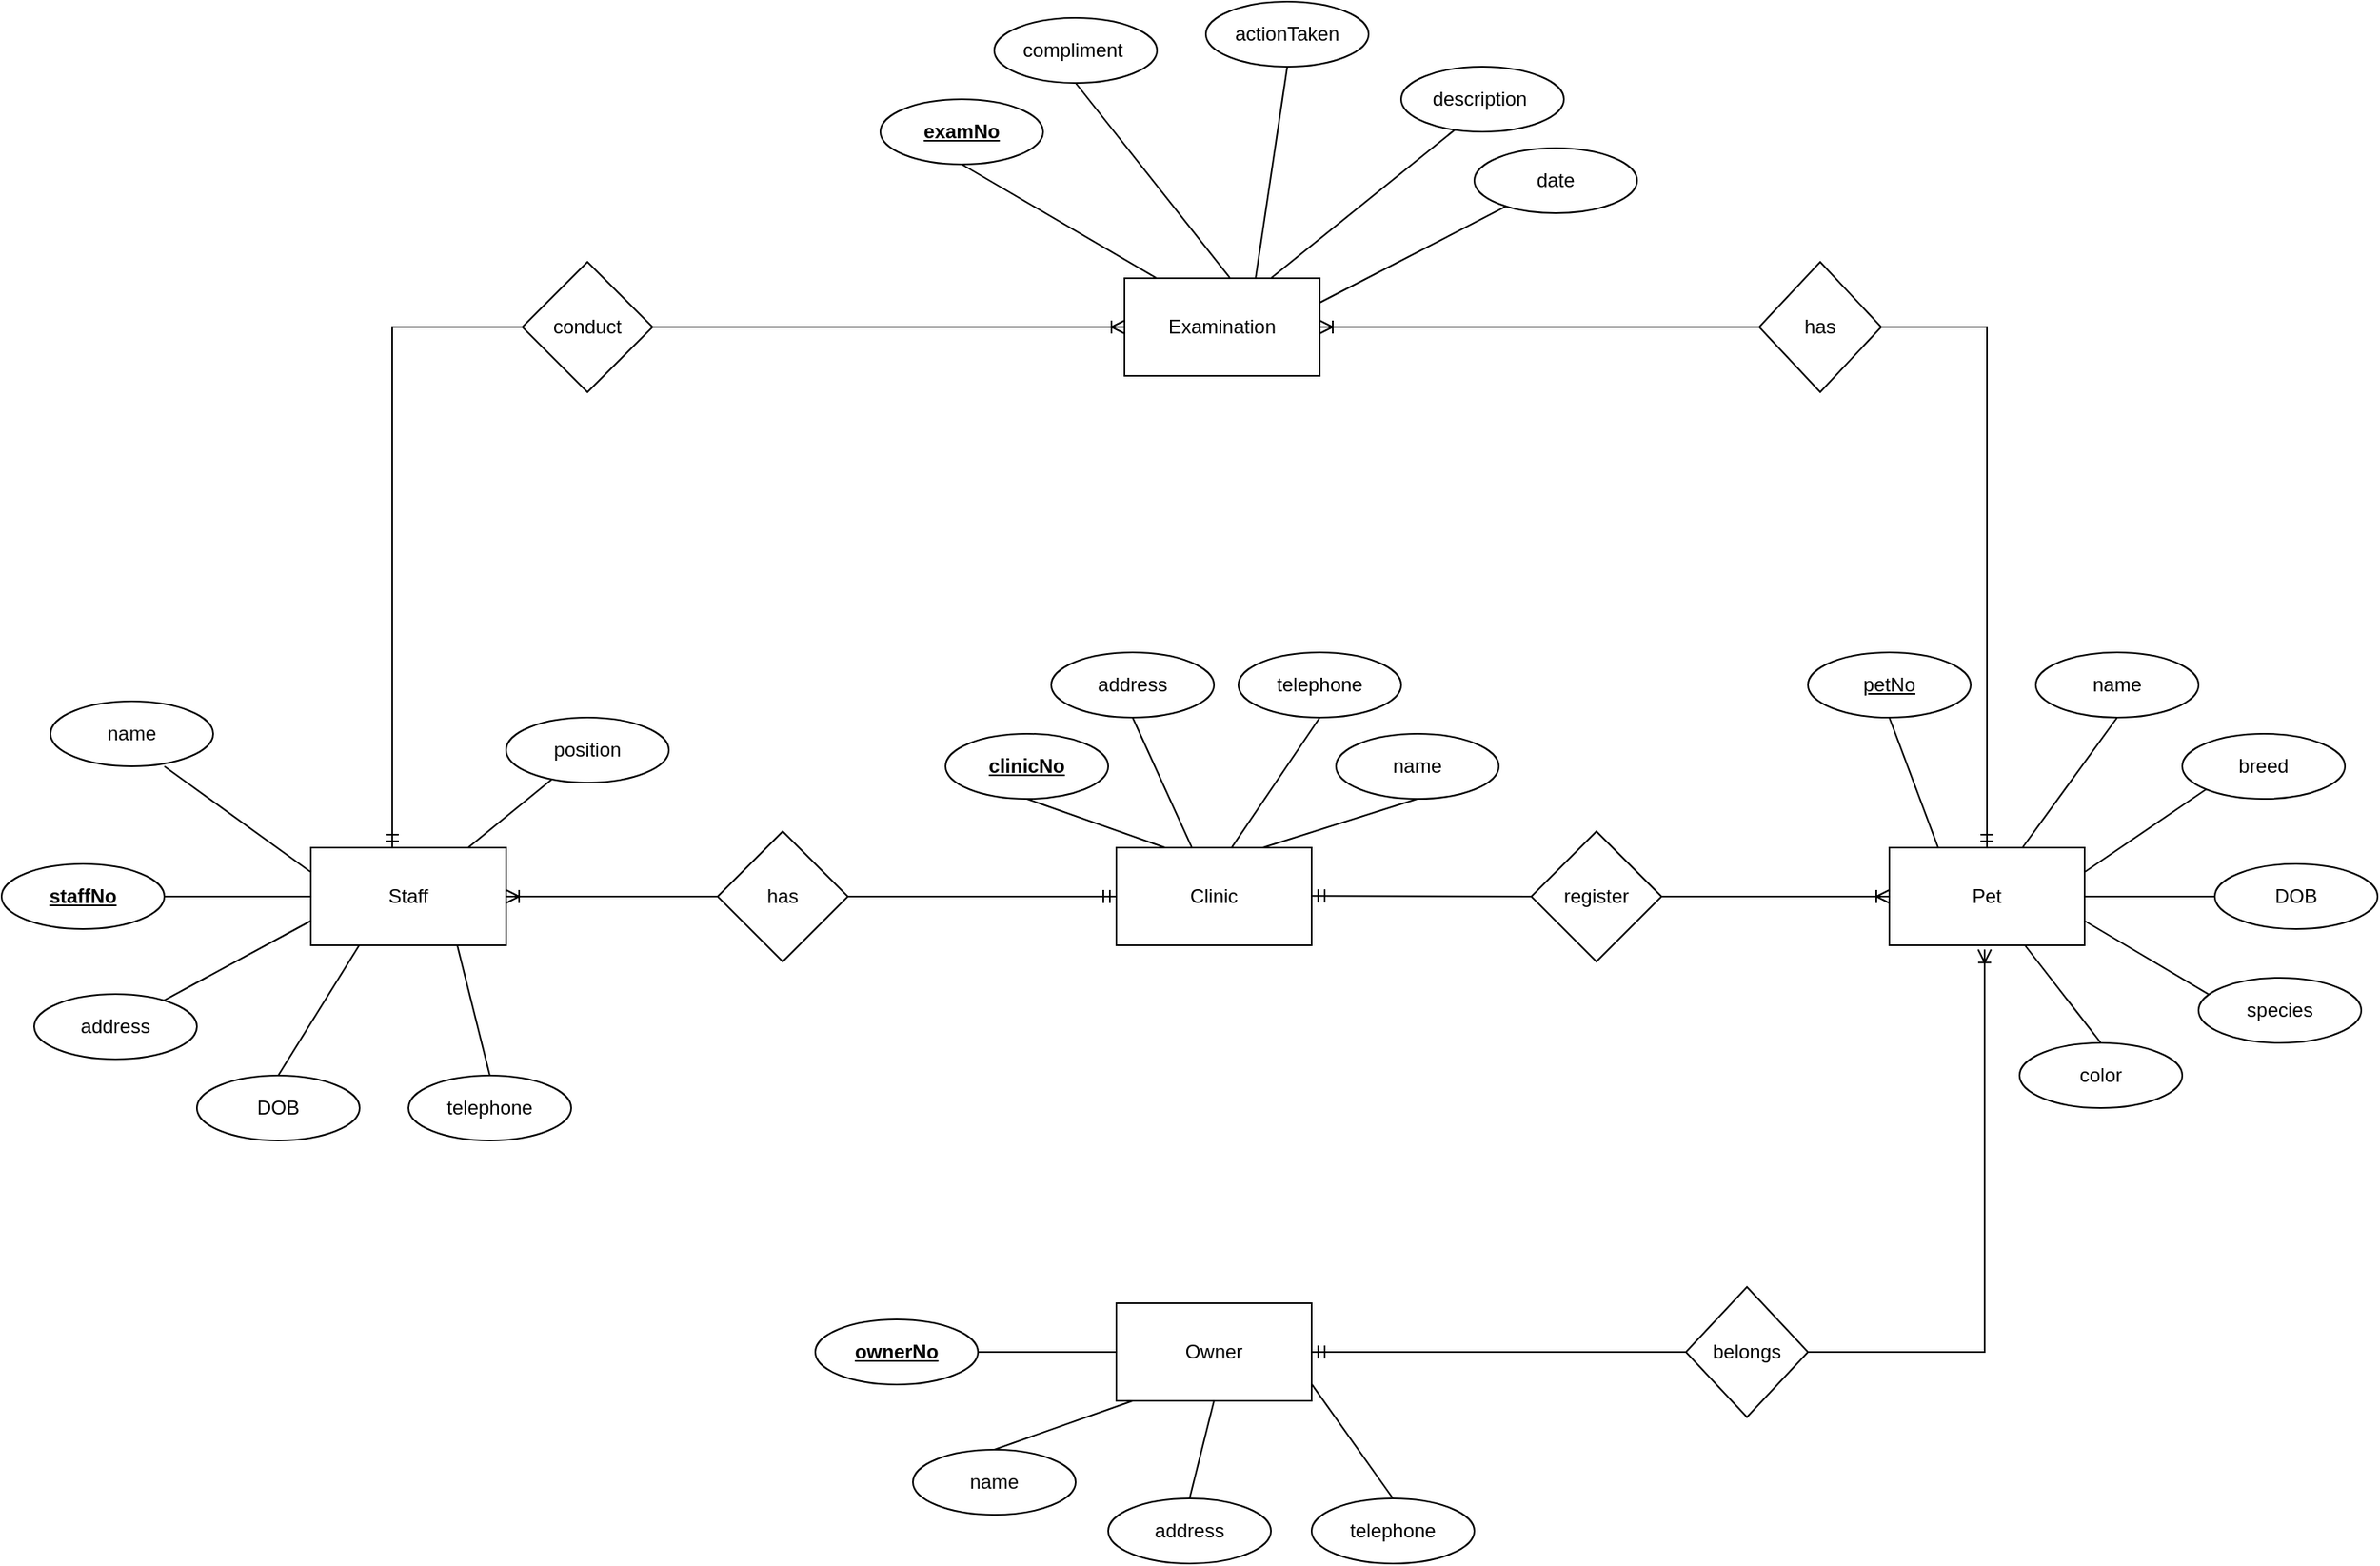 <mxfile version="24.7.17">
  <diagram name="Page-1" id="n89biHI8kfcjqRCVUZ1_">
    <mxGraphModel dx="2438" dy="2122" grid="1" gridSize="10" guides="1" tooltips="1" connect="1" arrows="1" fold="1" page="1" pageScale="1" pageWidth="850" pageHeight="1100" math="0" shadow="0">
      <root>
        <mxCell id="0" />
        <mxCell id="1" parent="0" />
        <mxCell id="NPTIdU-QoIQrwdJkLeSo-1" value="Clinic" style="rounded=0;whiteSpace=wrap;html=1;" parent="1" vertex="1">
          <mxGeometry x="365" y="370" width="120" height="60" as="geometry" />
        </mxCell>
        <mxCell id="NPTIdU-QoIQrwdJkLeSo-2" value="Staff" style="rounded=0;whiteSpace=wrap;html=1;" parent="1" vertex="1">
          <mxGeometry x="-130" y="370" width="120" height="60" as="geometry" />
        </mxCell>
        <mxCell id="NPTIdU-QoIQrwdJkLeSo-3" value="Pet" style="rounded=0;whiteSpace=wrap;html=1;" parent="1" vertex="1">
          <mxGeometry x="840" y="370" width="120" height="60" as="geometry" />
        </mxCell>
        <mxCell id="NPTIdU-QoIQrwdJkLeSo-5" value="Owner" style="rounded=0;whiteSpace=wrap;html=1;" parent="1" vertex="1">
          <mxGeometry x="365" y="650" width="120" height="60" as="geometry" />
        </mxCell>
        <mxCell id="NPTIdU-QoIQrwdJkLeSo-6" value="Examination" style="rounded=0;whiteSpace=wrap;html=1;" parent="1" vertex="1">
          <mxGeometry x="370" y="20" width="120" height="60" as="geometry" />
        </mxCell>
        <mxCell id="NPTIdU-QoIQrwdJkLeSo-8" value="" style="fontSize=12;html=1;endArrow=ERoneToMany;startArrow=none;rounded=0;entryX=1;entryY=0.5;entryDx=0;entryDy=0;exitX=0;exitY=0.5;exitDx=0;exitDy=0;endFill=0;startFill=0;" parent="1" source="C0Vpw6Wk0d-X_1QvhdIz-16" target="NPTIdU-QoIQrwdJkLeSo-2" edge="1">
          <mxGeometry width="100" height="100" relative="1" as="geometry">
            <mxPoint x="435" y="441" as="sourcePoint" />
            <mxPoint x="435" y="650" as="targetPoint" />
          </mxGeometry>
        </mxCell>
        <mxCell id="NPTIdU-QoIQrwdJkLeSo-9" value="" style="fontSize=12;html=1;endArrow=ERmandOne;startArrow=none;rounded=0;entryX=1;entryY=0.5;entryDx=0;entryDy=0;exitX=0;exitY=0.5;exitDx=0;exitDy=0;endFill=0;startFill=0;" parent="1" source="C0Vpw6Wk0d-X_1QvhdIz-24" edge="1">
          <mxGeometry width="100" height="100" relative="1" as="geometry">
            <mxPoint x="690" y="399.58" as="sourcePoint" />
            <mxPoint x="485" y="399.58" as="targetPoint" />
          </mxGeometry>
        </mxCell>
        <mxCell id="NPTIdU-QoIQrwdJkLeSo-10" value="" style="fontSize=12;html=1;endArrow=ERmandOne;startArrow=ERoneToMany;rounded=0;entryX=0.5;entryY=0;entryDx=0;entryDy=0;exitX=1;exitY=0.5;exitDx=0;exitDy=0;endFill=0;startFill=0;edgeStyle=orthogonalEdgeStyle;" parent="1" source="NPTIdU-QoIQrwdJkLeSo-6" target="NPTIdU-QoIQrwdJkLeSo-3" edge="1">
          <mxGeometry width="100" height="100" relative="1" as="geometry">
            <mxPoint x="700" y="409.58" as="sourcePoint" />
            <mxPoint x="495" y="409.58" as="targetPoint" />
            <Array as="points">
              <mxPoint x="900" y="50" />
            </Array>
          </mxGeometry>
        </mxCell>
        <mxCell id="NPTIdU-QoIQrwdJkLeSo-12" value="name" style="ellipse;whiteSpace=wrap;html=1;align=center;" parent="1" vertex="1">
          <mxGeometry x="500" y="300" width="100" height="40" as="geometry" />
        </mxCell>
        <mxCell id="NPTIdU-QoIQrwdJkLeSo-13" value="&lt;u&gt;&lt;b&gt;clinicNo&lt;/b&gt;&lt;/u&gt;" style="ellipse;whiteSpace=wrap;html=1;align=center;" parent="1" vertex="1">
          <mxGeometry x="260" y="300" width="100" height="40" as="geometry" />
        </mxCell>
        <mxCell id="NPTIdU-QoIQrwdJkLeSo-14" value="" style="endArrow=none;html=1;rounded=0;exitX=0.5;exitY=1;exitDx=0;exitDy=0;entryX=0.25;entryY=0;entryDx=0;entryDy=0;" parent="1" source="NPTIdU-QoIQrwdJkLeSo-13" target="NPTIdU-QoIQrwdJkLeSo-1" edge="1">
          <mxGeometry relative="1" as="geometry">
            <mxPoint x="470" y="270" as="sourcePoint" />
            <mxPoint x="630" y="270" as="targetPoint" />
          </mxGeometry>
        </mxCell>
        <mxCell id="NPTIdU-QoIQrwdJkLeSo-15" value="" style="endArrow=none;html=1;rounded=0;exitX=0.5;exitY=1;exitDx=0;exitDy=0;entryX=0.75;entryY=0;entryDx=0;entryDy=0;" parent="1" source="NPTIdU-QoIQrwdJkLeSo-12" target="NPTIdU-QoIQrwdJkLeSo-1" edge="1">
          <mxGeometry relative="1" as="geometry">
            <mxPoint x="350" y="310" as="sourcePoint" />
            <mxPoint x="405" y="380" as="targetPoint" />
          </mxGeometry>
        </mxCell>
        <mxCell id="NPTIdU-QoIQrwdJkLeSo-16" value="&lt;u&gt;&lt;b&gt;staffNo&lt;/b&gt;&lt;/u&gt;" style="ellipse;whiteSpace=wrap;html=1;align=center;" parent="1" vertex="1">
          <mxGeometry x="-320" y="380" width="100" height="40" as="geometry" />
        </mxCell>
        <mxCell id="NPTIdU-QoIQrwdJkLeSo-17" value="address" style="ellipse;whiteSpace=wrap;html=1;align=center;" parent="1" vertex="1">
          <mxGeometry x="-300" y="460" width="100" height="40" as="geometry" />
        </mxCell>
        <mxCell id="NPTIdU-QoIQrwdJkLeSo-18" value="DOB" style="ellipse;whiteSpace=wrap;html=1;align=center;" parent="1" vertex="1">
          <mxGeometry x="-200" y="510" width="100" height="40" as="geometry" />
        </mxCell>
        <mxCell id="NPTIdU-QoIQrwdJkLeSo-19" value="name" style="ellipse;whiteSpace=wrap;html=1;align=center;" parent="1" vertex="1">
          <mxGeometry x="-290" y="280" width="100" height="40" as="geometry" />
        </mxCell>
        <mxCell id="NPTIdU-QoIQrwdJkLeSo-21" value="position" style="ellipse;whiteSpace=wrap;html=1;align=center;" parent="1" vertex="1">
          <mxGeometry x="-10" y="290" width="100" height="40" as="geometry" />
        </mxCell>
        <mxCell id="NPTIdU-QoIQrwdJkLeSo-22" value="" style="endArrow=none;html=1;rounded=0;exitX=1;exitY=0.5;exitDx=0;exitDy=0;" parent="1" source="NPTIdU-QoIQrwdJkLeSo-16" edge="1">
          <mxGeometry relative="1" as="geometry">
            <mxPoint x="180" y="310" as="sourcePoint" />
            <mxPoint x="-130" y="400" as="targetPoint" />
          </mxGeometry>
        </mxCell>
        <mxCell id="NPTIdU-QoIQrwdJkLeSo-23" value="" style="endArrow=none;html=1;rounded=0;exitX=0.7;exitY=1;exitDx=0;exitDy=0;exitPerimeter=0;entryX=0;entryY=0.25;entryDx=0;entryDy=0;" parent="1" source="NPTIdU-QoIQrwdJkLeSo-19" target="NPTIdU-QoIQrwdJkLeSo-2" edge="1">
          <mxGeometry relative="1" as="geometry">
            <mxPoint x="-210" y="410" as="sourcePoint" />
            <mxPoint x="-120" y="410" as="targetPoint" />
          </mxGeometry>
        </mxCell>
        <mxCell id="NPTIdU-QoIQrwdJkLeSo-24" value="" style="endArrow=none;html=1;rounded=0;entryX=0;entryY=0.75;entryDx=0;entryDy=0;" parent="1" source="NPTIdU-QoIQrwdJkLeSo-17" target="NPTIdU-QoIQrwdJkLeSo-2" edge="1">
          <mxGeometry relative="1" as="geometry">
            <mxPoint x="-210" y="330" as="sourcePoint" />
            <mxPoint x="-120" y="395" as="targetPoint" />
          </mxGeometry>
        </mxCell>
        <mxCell id="NPTIdU-QoIQrwdJkLeSo-26" value="" style="endArrow=none;html=1;rounded=0;exitX=0.5;exitY=1;exitDx=0;exitDy=0;entryX=0.5;entryY=0;entryDx=0;entryDy=0;" parent="1" edge="1" target="NPTIdU-QoIQrwdJkLeSo-18">
          <mxGeometry relative="1" as="geometry">
            <mxPoint x="-100.28" y="430" as="sourcePoint" />
            <mxPoint x="-100" y="490" as="targetPoint" />
          </mxGeometry>
        </mxCell>
        <mxCell id="NPTIdU-QoIQrwdJkLeSo-27" value="" style="endArrow=none;html=1;rounded=0;" parent="1" source="NPTIdU-QoIQrwdJkLeSo-21" target="NPTIdU-QoIQrwdJkLeSo-2" edge="1">
          <mxGeometry relative="1" as="geometry">
            <mxPoint x="-90.28" y="440" as="sourcePoint" />
            <mxPoint x="-90" y="500" as="targetPoint" />
          </mxGeometry>
        </mxCell>
        <mxCell id="NPTIdU-QoIQrwdJkLeSo-28" value="&lt;u&gt;petNo&lt;/u&gt;" style="ellipse;whiteSpace=wrap;html=1;align=center;" parent="1" vertex="1">
          <mxGeometry x="790" y="250" width="100" height="40" as="geometry" />
        </mxCell>
        <mxCell id="NPTIdU-QoIQrwdJkLeSo-29" value="name" style="ellipse;whiteSpace=wrap;html=1;align=center;" parent="1" vertex="1">
          <mxGeometry x="930" y="250" width="100" height="40" as="geometry" />
        </mxCell>
        <mxCell id="NPTIdU-QoIQrwdJkLeSo-30" value="" style="endArrow=none;html=1;rounded=0;exitX=0.5;exitY=1;exitDx=0;exitDy=0;entryX=0.25;entryY=0;entryDx=0;entryDy=0;" parent="1" target="NPTIdU-QoIQrwdJkLeSo-3" edge="1">
          <mxGeometry relative="1" as="geometry">
            <mxPoint x="840" y="290" as="sourcePoint" />
            <mxPoint x="895" y="360" as="targetPoint" />
          </mxGeometry>
        </mxCell>
        <mxCell id="NPTIdU-QoIQrwdJkLeSo-31" value="" style="endArrow=none;html=1;rounded=0;exitX=0.5;exitY=1;exitDx=0;exitDy=0;" parent="1" source="NPTIdU-QoIQrwdJkLeSo-29" target="NPTIdU-QoIQrwdJkLeSo-3" edge="1">
          <mxGeometry relative="1" as="geometry">
            <mxPoint x="850" y="300" as="sourcePoint" />
            <mxPoint x="880" y="380" as="targetPoint" />
          </mxGeometry>
        </mxCell>
        <mxCell id="NPTIdU-QoIQrwdJkLeSo-45" value="name" style="ellipse;whiteSpace=wrap;html=1;align=center;" parent="1" vertex="1">
          <mxGeometry x="240" y="740" width="100" height="40" as="geometry" />
        </mxCell>
        <mxCell id="NPTIdU-QoIQrwdJkLeSo-46" value="address" style="ellipse;whiteSpace=wrap;html=1;align=center;" parent="1" vertex="1">
          <mxGeometry x="360" y="770" width="100" height="40" as="geometry" />
        </mxCell>
        <mxCell id="NPTIdU-QoIQrwdJkLeSo-47" value="telephone" style="ellipse;whiteSpace=wrap;html=1;align=center;" parent="1" vertex="1">
          <mxGeometry x="485" y="770" width="100" height="40" as="geometry" />
        </mxCell>
        <mxCell id="NPTIdU-QoIQrwdJkLeSo-48" value="&lt;u&gt;&lt;b&gt;ownerNo&lt;/b&gt;&lt;/u&gt;" style="ellipse;whiteSpace=wrap;html=1;align=center;" parent="1" vertex="1">
          <mxGeometry x="180" y="660" width="100" height="40" as="geometry" />
        </mxCell>
        <mxCell id="NPTIdU-QoIQrwdJkLeSo-49" value="" style="endArrow=none;html=1;rounded=0;exitX=1;exitY=0.5;exitDx=0;exitDy=0;entryX=0;entryY=0.5;entryDx=0;entryDy=0;" parent="1" target="NPTIdU-QoIQrwdJkLeSo-5" edge="1" source="NPTIdU-QoIQrwdJkLeSo-48">
          <mxGeometry relative="1" as="geometry">
            <mxPoint x="300" y="699.82" as="sourcePoint" />
            <mxPoint x="340" y="700" as="targetPoint" />
          </mxGeometry>
        </mxCell>
        <mxCell id="NPTIdU-QoIQrwdJkLeSo-50" value="" style="endArrow=none;html=1;rounded=0;exitX=0.5;exitY=0;exitDx=0;exitDy=0;entryX=-0.004;entryY=0.835;entryDx=0;entryDy=0;entryPerimeter=0;" parent="1" source="NPTIdU-QoIQrwdJkLeSo-45" edge="1">
          <mxGeometry relative="1" as="geometry">
            <mxPoint x="310" y="709.82" as="sourcePoint" />
            <mxPoint x="375" y="710" as="targetPoint" />
          </mxGeometry>
        </mxCell>
        <mxCell id="NPTIdU-QoIQrwdJkLeSo-51" value="" style="endArrow=none;html=1;rounded=0;exitX=0.5;exitY=0;exitDx=0;exitDy=0;entryX=0.5;entryY=1;entryDx=0;entryDy=0;" parent="1" source="NPTIdU-QoIQrwdJkLeSo-46" target="NPTIdU-QoIQrwdJkLeSo-5" edge="1">
          <mxGeometry relative="1" as="geometry">
            <mxPoint x="360" y="770" as="sourcePoint" />
            <mxPoint x="470" y="712" as="targetPoint" />
          </mxGeometry>
        </mxCell>
        <mxCell id="NPTIdU-QoIQrwdJkLeSo-52" value="" style="endArrow=none;html=1;rounded=0;exitX=1;exitY=0.5;exitDx=0;exitDy=0;entryX=0.5;entryY=0;entryDx=0;entryDy=0;" parent="1" edge="1" target="NPTIdU-QoIQrwdJkLeSo-47">
          <mxGeometry relative="1" as="geometry">
            <mxPoint x="485" y="699.69" as="sourcePoint" />
            <mxPoint x="550" y="699.87" as="targetPoint" />
          </mxGeometry>
        </mxCell>
        <mxCell id="C0Vpw6Wk0d-X_1QvhdIz-1" value="&lt;u&gt;&lt;b&gt;examNo&lt;/b&gt;&lt;/u&gt;" style="ellipse;whiteSpace=wrap;html=1;align=center;" parent="1" vertex="1">
          <mxGeometry x="220" y="-90" width="100" height="40" as="geometry" />
        </mxCell>
        <mxCell id="C0Vpw6Wk0d-X_1QvhdIz-2" value="compliment&amp;nbsp;" style="ellipse;whiteSpace=wrap;html=1;align=center;" parent="1" vertex="1">
          <mxGeometry x="290" y="-140" width="100" height="40" as="geometry" />
        </mxCell>
        <mxCell id="C0Vpw6Wk0d-X_1QvhdIz-3" value="description&amp;nbsp;" style="ellipse;whiteSpace=wrap;html=1;align=center;" parent="1" vertex="1">
          <mxGeometry x="540" y="-110" width="100" height="40" as="geometry" />
        </mxCell>
        <mxCell id="C0Vpw6Wk0d-X_1QvhdIz-4" value="date" style="ellipse;whiteSpace=wrap;html=1;align=center;" parent="1" vertex="1">
          <mxGeometry x="585" y="-60" width="100" height="40" as="geometry" />
        </mxCell>
        <mxCell id="C0Vpw6Wk0d-X_1QvhdIz-6" value="" style="endArrow=none;html=1;rounded=0;entryX=0.162;entryY=-0.003;entryDx=0;entryDy=0;entryPerimeter=0;exitX=0.5;exitY=1;exitDx=0;exitDy=0;" parent="1" source="C0Vpw6Wk0d-X_1QvhdIz-1" target="NPTIdU-QoIQrwdJkLeSo-6" edge="1">
          <mxGeometry relative="1" as="geometry">
            <mxPoint x="109" y="-81" as="sourcePoint" />
            <mxPoint x="55" y="-15" as="targetPoint" />
          </mxGeometry>
        </mxCell>
        <mxCell id="C0Vpw6Wk0d-X_1QvhdIz-7" value="" style="endArrow=none;html=1;rounded=0;entryX=0.539;entryY=-0.006;entryDx=0;entryDy=0;exitX=0.5;exitY=1;exitDx=0;exitDy=0;entryPerimeter=0;" parent="1" source="C0Vpw6Wk0d-X_1QvhdIz-2" target="NPTIdU-QoIQrwdJkLeSo-6" edge="1">
          <mxGeometry relative="1" as="geometry">
            <mxPoint x="330" y="-60" as="sourcePoint" />
            <mxPoint x="399" y="30" as="targetPoint" />
          </mxGeometry>
        </mxCell>
        <mxCell id="C0Vpw6Wk0d-X_1QvhdIz-8" value="" style="endArrow=none;html=1;rounded=0;entryX=0.75;entryY=0;entryDx=0;entryDy=0;exitX=0.334;exitY=0.961;exitDx=0;exitDy=0;exitPerimeter=0;" parent="1" source="C0Vpw6Wk0d-X_1QvhdIz-3" target="NPTIdU-QoIQrwdJkLeSo-6" edge="1">
          <mxGeometry relative="1" as="geometry">
            <mxPoint x="330" y="-60" as="sourcePoint" />
            <mxPoint x="399" y="30" as="targetPoint" />
          </mxGeometry>
        </mxCell>
        <mxCell id="C0Vpw6Wk0d-X_1QvhdIz-9" value="" style="endArrow=none;html=1;rounded=0;entryX=1;entryY=0.25;entryDx=0;entryDy=0;" parent="1" source="C0Vpw6Wk0d-X_1QvhdIz-4" target="NPTIdU-QoIQrwdJkLeSo-6" edge="1">
          <mxGeometry relative="1" as="geometry">
            <mxPoint x="548" y="-62" as="sourcePoint" />
            <mxPoint x="470" y="30" as="targetPoint" />
          </mxGeometry>
        </mxCell>
        <mxCell id="C0Vpw6Wk0d-X_1QvhdIz-17" value="" style="fontSize=12;html=1;endArrow=none;startArrow=ERmandOne;rounded=0;entryX=1;entryY=0.5;entryDx=0;entryDy=0;exitX=0;exitY=0.5;exitDx=0;exitDy=0;endFill=0;" parent="1" source="NPTIdU-QoIQrwdJkLeSo-1" target="C0Vpw6Wk0d-X_1QvhdIz-16" edge="1">
          <mxGeometry width="100" height="100" relative="1" as="geometry">
            <mxPoint x="365" y="400" as="sourcePoint" />
            <mxPoint x="-10" y="400" as="targetPoint" />
          </mxGeometry>
        </mxCell>
        <mxCell id="C0Vpw6Wk0d-X_1QvhdIz-16" value="has" style="rhombus;whiteSpace=wrap;html=1;" parent="1" vertex="1">
          <mxGeometry x="120" y="360" width="80" height="80" as="geometry" />
        </mxCell>
        <mxCell id="C0Vpw6Wk0d-X_1QvhdIz-25" value="" style="fontSize=12;html=1;endArrow=none;startArrow=ERoneToMany;rounded=0;entryX=1;entryY=0.5;entryDx=0;entryDy=0;exitX=0;exitY=0.5;exitDx=0;exitDy=0;endFill=0;startFill=0;" parent="1" source="NPTIdU-QoIQrwdJkLeSo-3" target="C0Vpw6Wk0d-X_1QvhdIz-24" edge="1">
          <mxGeometry width="100" height="100" relative="1" as="geometry">
            <mxPoint x="840" y="400" as="sourcePoint" />
            <mxPoint x="485" y="399.58" as="targetPoint" />
          </mxGeometry>
        </mxCell>
        <mxCell id="C0Vpw6Wk0d-X_1QvhdIz-24" value="register" style="rhombus;whiteSpace=wrap;html=1;" parent="1" vertex="1">
          <mxGeometry x="620" y="360" width="80" height="80" as="geometry" />
        </mxCell>
        <mxCell id="rMRBB3-xKRq9xN1ANCFX-3" value="" style="fontSize=12;html=1;endArrow=ERoneToMany;startArrow=ERmandOne;rounded=0;exitX=1;exitY=0.5;exitDx=0;exitDy=0;endFill=0;startFill=0;edgeStyle=orthogonalEdgeStyle;entryX=0.488;entryY=1.044;entryDx=0;entryDy=0;entryPerimeter=0;" edge="1" parent="1" target="NPTIdU-QoIQrwdJkLeSo-3">
          <mxGeometry width="100" height="100" relative="1" as="geometry">
            <mxPoint x="485" y="680" as="sourcePoint" />
            <mxPoint x="890" y="470" as="targetPoint" />
            <Array as="points">
              <mxPoint x="899" y="680" />
            </Array>
          </mxGeometry>
        </mxCell>
        <mxCell id="rMRBB3-xKRq9xN1ANCFX-4" value="has" style="rhombus;whiteSpace=wrap;html=1;rotation=0;" vertex="1" parent="1">
          <mxGeometry x="760" y="10" width="75" height="80" as="geometry" />
        </mxCell>
        <mxCell id="C0Vpw6Wk0d-X_1QvhdIz-20" value="belongs" style="rhombus;whiteSpace=wrap;html=1;rotation=0;" parent="1" vertex="1">
          <mxGeometry x="715" y="640" width="75" height="80" as="geometry" />
        </mxCell>
        <mxCell id="rMRBB3-xKRq9xN1ANCFX-6" value="address" style="ellipse;whiteSpace=wrap;html=1;align=center;" vertex="1" parent="1">
          <mxGeometry x="325" y="250" width="100" height="40" as="geometry" />
        </mxCell>
        <mxCell id="rMRBB3-xKRq9xN1ANCFX-7" value="telephone" style="ellipse;whiteSpace=wrap;html=1;align=center;" vertex="1" parent="1">
          <mxGeometry x="440" y="250" width="100" height="40" as="geometry" />
        </mxCell>
        <mxCell id="rMRBB3-xKRq9xN1ANCFX-8" value="" style="endArrow=none;html=1;rounded=0;exitX=0.5;exitY=1;exitDx=0;exitDy=0;entryX=0.388;entryY=0.005;entryDx=0;entryDy=0;entryPerimeter=0;" edge="1" parent="1" source="rMRBB3-xKRq9xN1ANCFX-6" target="NPTIdU-QoIQrwdJkLeSo-1">
          <mxGeometry relative="1" as="geometry">
            <mxPoint x="320" y="330" as="sourcePoint" />
            <mxPoint x="405" y="380" as="targetPoint" />
          </mxGeometry>
        </mxCell>
        <mxCell id="rMRBB3-xKRq9xN1ANCFX-9" value="" style="endArrow=none;html=1;rounded=0;exitX=0.5;exitY=1;exitDx=0;exitDy=0;entryX=0.592;entryY=-0.005;entryDx=0;entryDy=0;entryPerimeter=0;" edge="1" parent="1" source="rMRBB3-xKRq9xN1ANCFX-7" target="NPTIdU-QoIQrwdJkLeSo-1">
          <mxGeometry relative="1" as="geometry">
            <mxPoint x="370" y="240" as="sourcePoint" />
            <mxPoint x="422" y="380" as="targetPoint" />
          </mxGeometry>
        </mxCell>
        <mxCell id="rMRBB3-xKRq9xN1ANCFX-10" value="DOB" style="ellipse;whiteSpace=wrap;html=1;align=center;" vertex="1" parent="1">
          <mxGeometry x="1040" y="380" width="100" height="40" as="geometry" />
        </mxCell>
        <mxCell id="rMRBB3-xKRq9xN1ANCFX-11" value="breed" style="ellipse;whiteSpace=wrap;html=1;align=center;" vertex="1" parent="1">
          <mxGeometry x="1020" y="300" width="100" height="40" as="geometry" />
        </mxCell>
        <mxCell id="rMRBB3-xKRq9xN1ANCFX-12" value="species" style="ellipse;whiteSpace=wrap;html=1;align=center;" vertex="1" parent="1">
          <mxGeometry x="1030" y="450" width="100" height="40" as="geometry" />
        </mxCell>
        <mxCell id="rMRBB3-xKRq9xN1ANCFX-13" value="color" style="ellipse;whiteSpace=wrap;html=1;align=center;" vertex="1" parent="1">
          <mxGeometry x="920" y="490" width="100" height="40" as="geometry" />
        </mxCell>
        <mxCell id="rMRBB3-xKRq9xN1ANCFX-14" value="" style="endArrow=none;html=1;rounded=0;entryX=0.5;entryY=0;entryDx=0;entryDy=0;" edge="1" parent="1" source="NPTIdU-QoIQrwdJkLeSo-3" target="rMRBB3-xKRq9xN1ANCFX-13">
          <mxGeometry relative="1" as="geometry">
            <mxPoint x="850" y="300" as="sourcePoint" />
            <mxPoint x="880" y="380" as="targetPoint" />
          </mxGeometry>
        </mxCell>
        <mxCell id="rMRBB3-xKRq9xN1ANCFX-15" value="" style="endArrow=none;html=1;rounded=0;entryX=0;entryY=0.5;entryDx=0;entryDy=0;exitX=1;exitY=0.5;exitDx=0;exitDy=0;" edge="1" parent="1" source="NPTIdU-QoIQrwdJkLeSo-3" target="rMRBB3-xKRq9xN1ANCFX-10">
          <mxGeometry relative="1" as="geometry">
            <mxPoint x="933" y="440" as="sourcePoint" />
            <mxPoint x="980" y="500" as="targetPoint" />
          </mxGeometry>
        </mxCell>
        <mxCell id="rMRBB3-xKRq9xN1ANCFX-16" value="" style="endArrow=none;html=1;rounded=0;entryX=0;entryY=1;entryDx=0;entryDy=0;exitX=1;exitY=0.25;exitDx=0;exitDy=0;" edge="1" parent="1" source="NPTIdU-QoIQrwdJkLeSo-3" target="rMRBB3-xKRq9xN1ANCFX-11">
          <mxGeometry relative="1" as="geometry">
            <mxPoint x="970" y="410" as="sourcePoint" />
            <mxPoint x="1050" y="410" as="targetPoint" />
          </mxGeometry>
        </mxCell>
        <mxCell id="rMRBB3-xKRq9xN1ANCFX-17" value="" style="endArrow=none;html=1;rounded=0;entryX=0.065;entryY=0.258;entryDx=0;entryDy=0;exitX=1;exitY=0.75;exitDx=0;exitDy=0;entryPerimeter=0;" edge="1" parent="1" source="NPTIdU-QoIQrwdJkLeSo-3" target="rMRBB3-xKRq9xN1ANCFX-12">
          <mxGeometry relative="1" as="geometry">
            <mxPoint x="970" y="395" as="sourcePoint" />
            <mxPoint x="1045" y="344" as="targetPoint" />
          </mxGeometry>
        </mxCell>
        <mxCell id="rMRBB3-xKRq9xN1ANCFX-18" value="actionTaken" style="ellipse;whiteSpace=wrap;html=1;align=center;" vertex="1" parent="1">
          <mxGeometry x="420" y="-150" width="100" height="40" as="geometry" />
        </mxCell>
        <mxCell id="rMRBB3-xKRq9xN1ANCFX-19" value="" style="endArrow=none;html=1;rounded=0;entryX=0.671;entryY=0.006;entryDx=0;entryDy=0;entryPerimeter=0;exitX=0.5;exitY=1;exitDx=0;exitDy=0;" edge="1" parent="1" source="rMRBB3-xKRq9xN1ANCFX-18" target="NPTIdU-QoIQrwdJkLeSo-6">
          <mxGeometry relative="1" as="geometry">
            <mxPoint x="520" y="-130" as="sourcePoint" />
            <mxPoint x="399" y="30" as="targetPoint" />
          </mxGeometry>
        </mxCell>
        <mxCell id="rMRBB3-xKRq9xN1ANCFX-20" value="telephone" style="ellipse;whiteSpace=wrap;html=1;align=center;" vertex="1" parent="1">
          <mxGeometry x="-70" y="510" width="100" height="40" as="geometry" />
        </mxCell>
        <mxCell id="rMRBB3-xKRq9xN1ANCFX-21" value="" style="endArrow=none;html=1;rounded=0;exitX=0.75;exitY=1;exitDx=0;exitDy=0;entryX=0.5;entryY=0;entryDx=0;entryDy=0;" edge="1" parent="1" source="NPTIdU-QoIQrwdJkLeSo-2" target="rMRBB3-xKRq9xN1ANCFX-20">
          <mxGeometry relative="1" as="geometry">
            <mxPoint x="-90" y="310" as="sourcePoint" />
            <mxPoint x="-90" y="380" as="targetPoint" />
          </mxGeometry>
        </mxCell>
        <mxCell id="rMRBB3-xKRq9xN1ANCFX-22" value="" style="fontSize=12;html=1;endArrow=ERmandOne;startArrow=ERoneToMany;rounded=0;entryX=0.417;entryY=0;entryDx=0;entryDy=0;exitX=0;exitY=0.5;exitDx=0;exitDy=0;endFill=0;startFill=0;entryPerimeter=0;edgeStyle=orthogonalEdgeStyle;" edge="1" parent="1" source="NPTIdU-QoIQrwdJkLeSo-6" target="NPTIdU-QoIQrwdJkLeSo-2">
          <mxGeometry width="100" height="100" relative="1" as="geometry">
            <mxPoint x="-190.07" as="sourcePoint" />
            <mxPoint x="219.93" y="320" as="targetPoint" />
          </mxGeometry>
        </mxCell>
        <mxCell id="rMRBB3-xKRq9xN1ANCFX-23" value="conduct" style="rhombus;whiteSpace=wrap;html=1;" vertex="1" parent="1">
          <mxGeometry y="10" width="80" height="80" as="geometry" />
        </mxCell>
      </root>
    </mxGraphModel>
  </diagram>
</mxfile>
